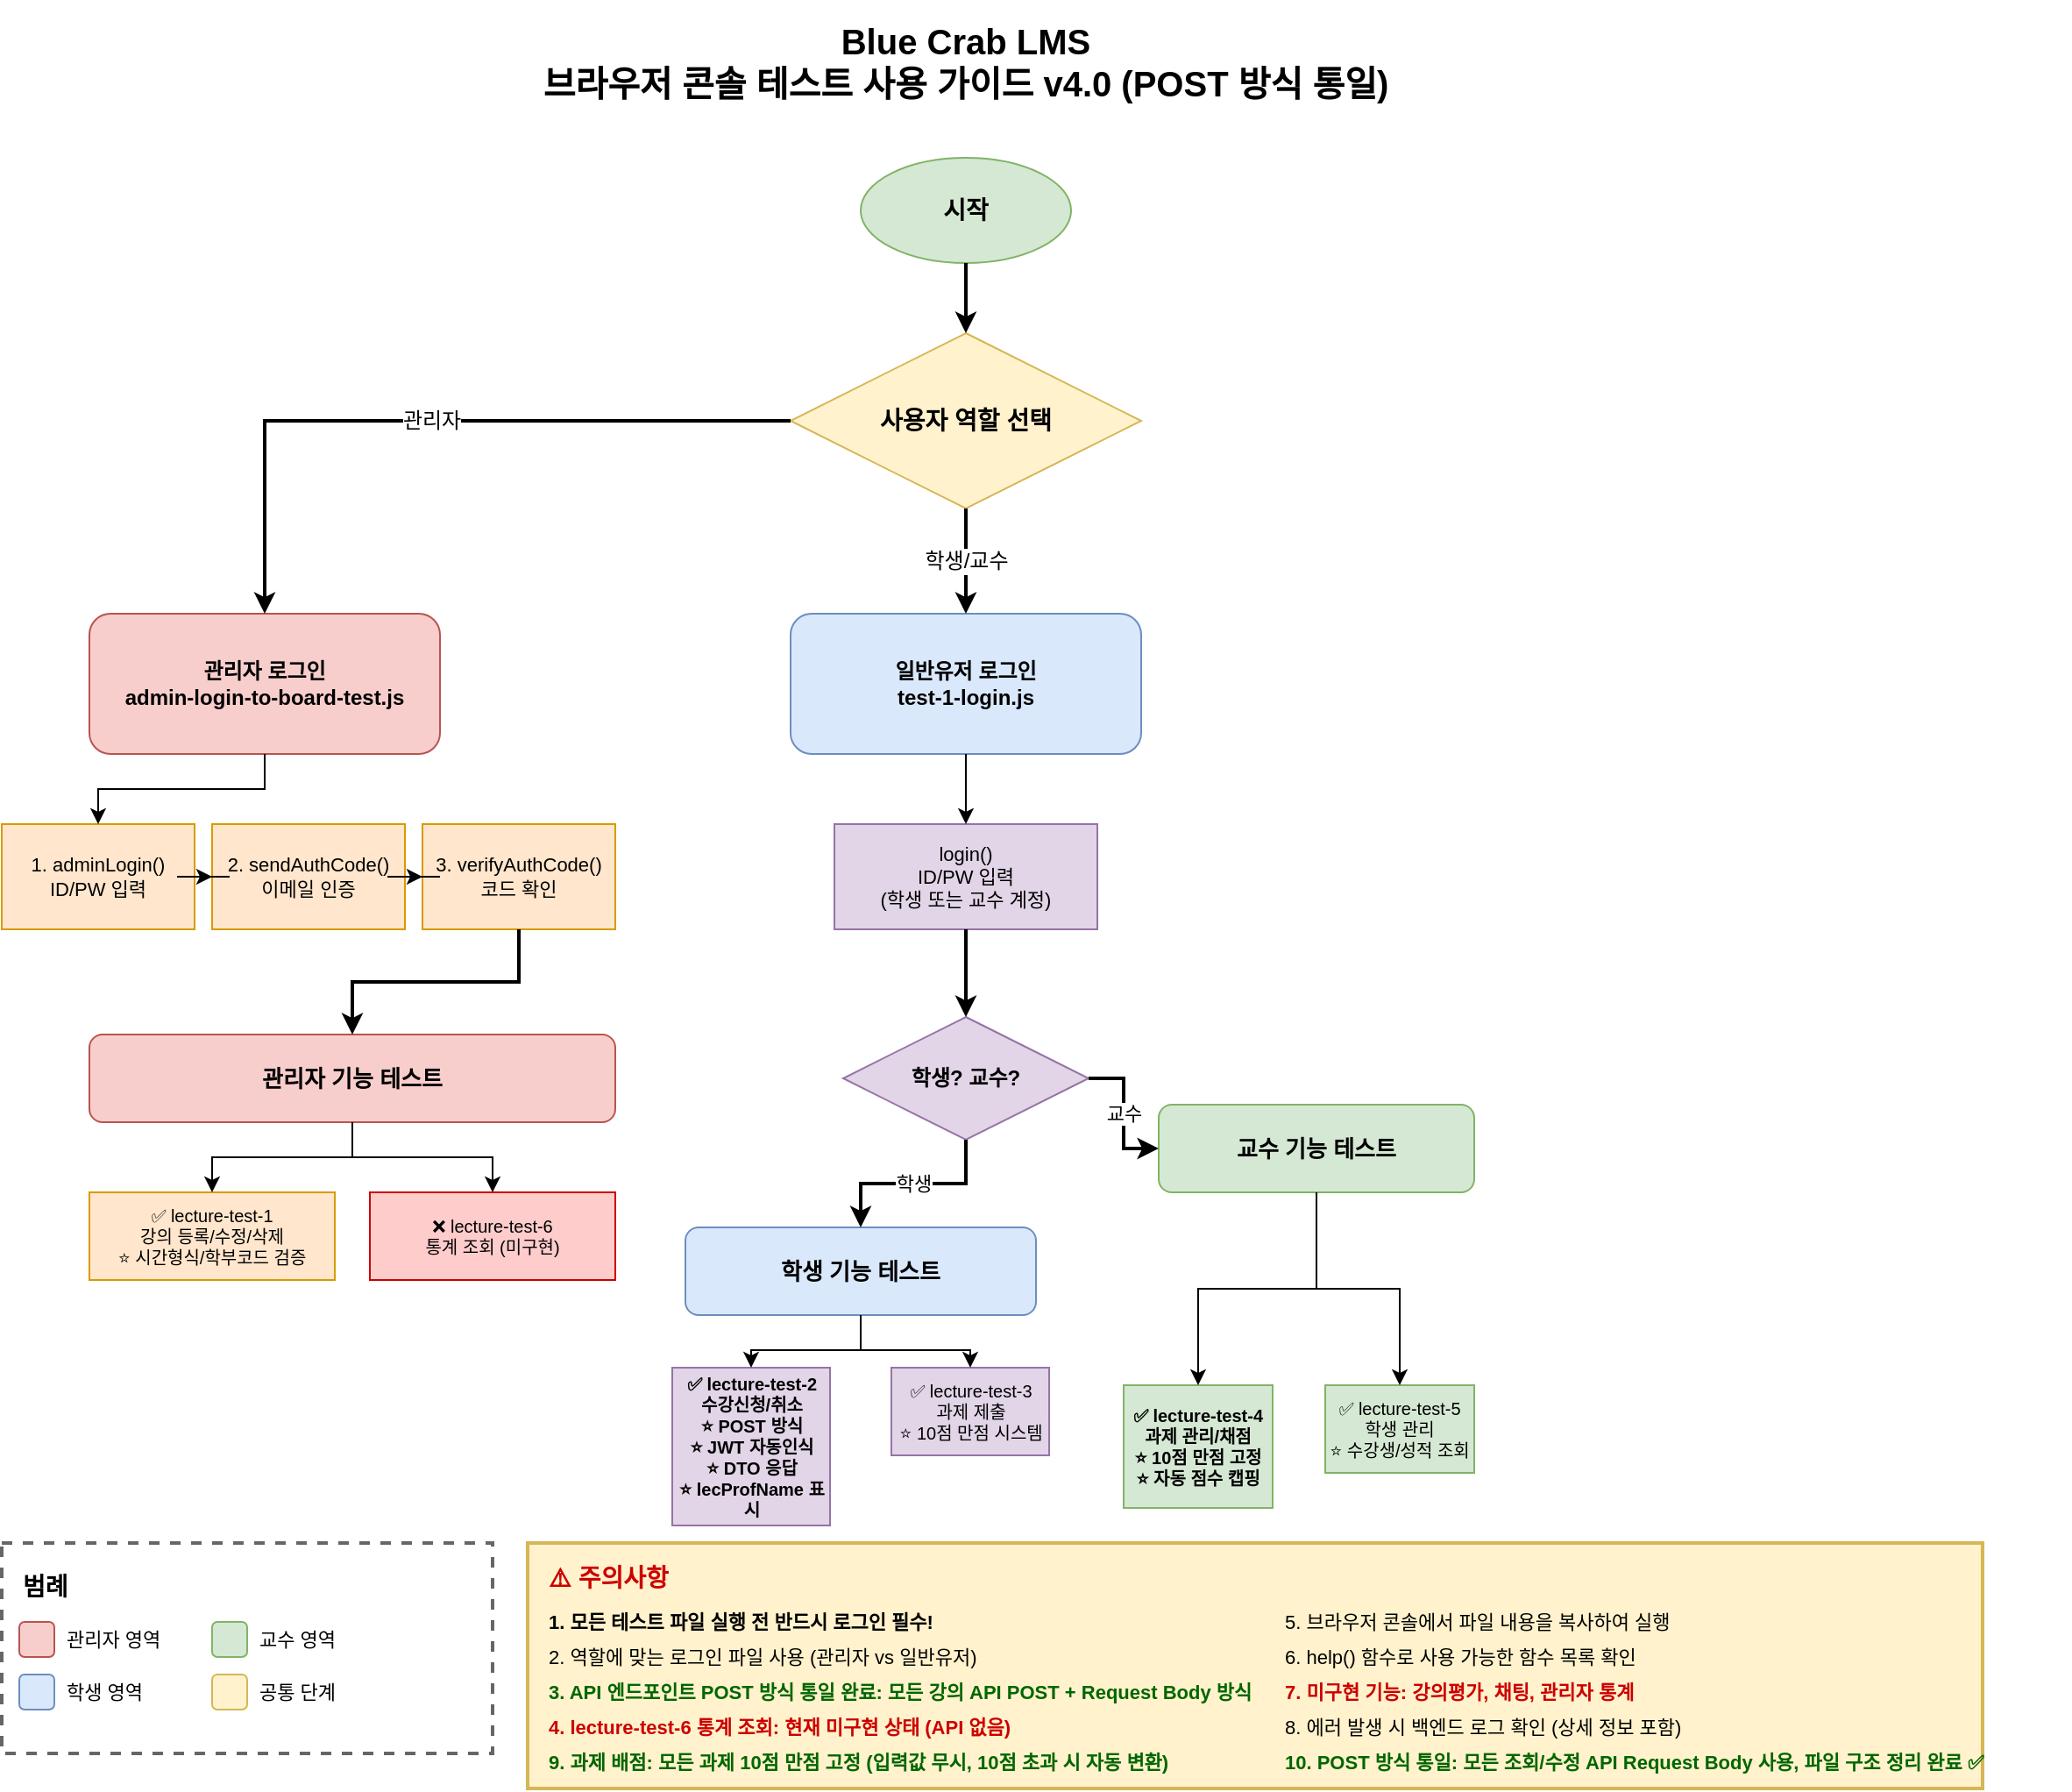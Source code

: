 <mxfile version="28.2.7">
  <diagram name="브라우저 콘솔 테스트 사용 흐름도" id="flow-diagram">
    <mxGraphModel dx="1426" dy="777" grid="1" gridSize="10" guides="1" tooltips="1" connect="1" arrows="1" fold="1" page="1" pageScale="1" pageWidth="1169" pageHeight="827" background="light-dark(#FFFFFF,#FFFFFF)" math="0" shadow="0">
      <root>
        <mxCell id="0" />
        <mxCell id="1" parent="0" />
        <mxCell id="title" value="Blue Crab LMS&#xa;브라우저 콘솔 테스트 사용 가이드 v4.0 (POST 방식 통일)" style="text;html=1;strokeColor=none;fillColor=default;align=center;verticalAlign=middle;whiteSpace=wrap;rounded=0;fontSize=20;fontStyle=1" parent="1" vertex="1">
          <mxGeometry x="250" y="10" width="660" height="70" as="geometry" />
        </mxCell>
        <mxCell id="start" value="시작" style="ellipse;whiteSpace=wrap;html=1;fillColor=#d5e8d4;strokeColor=#82b366;fontSize=14;fontStyle=1" parent="1" vertex="1">
          <mxGeometry x="520" y="100" width="120" height="60" as="geometry" />
        </mxCell>
        <mxCell id="role-select" value="사용자 역할 선택" style="rhombus;whiteSpace=wrap;html=1;fillColor=#fff2cc;strokeColor=#d6b656;fontSize=14;fontStyle=1" parent="1" vertex="1">
          <mxGeometry x="480" y="200" width="200" height="100" as="geometry" />
        </mxCell>
        <mxCell id="arrow1" value="" style="edgeStyle=orthogonalEdgeStyle;rounded=0;orthogonalLoop=1;jettySize=auto;html=1;strokeWidth=2;strokeColor=light-dark(#000000,#000000);" parent="1" source="start" target="role-select" edge="1">
          <mxGeometry relative="1" as="geometry" />
        </mxCell>
        <mxCell id="admin-login" value="관리자 로그인&#xa;admin-login-to-board-test.js" style="rounded=1;whiteSpace=wrap;html=1;fillColor=#f8cecc;strokeColor=#b85450;fontSize=12;fontStyle=1" parent="1" vertex="1">
          <mxGeometry x="80" y="360" width="200" height="80" as="geometry" />
        </mxCell>
        <mxCell id="arrow-admin" value="관리자" style="edgeStyle=orthogonalEdgeStyle;rounded=0;orthogonalLoop=1;jettySize=auto;html=1;strokeWidth=2;fontSize=12;strokeColor=light-dark(#000000,#000000);" parent="1" source="role-select" target="admin-login" edge="1">
          <mxGeometry relative="1" as="geometry" />
        </mxCell>
        <mxCell id="user-login" value="일반유저 로그인&#xa;test-1-login.js" style="rounded=1;whiteSpace=wrap;html=1;fillColor=#dae8fc;strokeColor=#6c8ebf;fontSize=12;fontStyle=1" parent="1" vertex="1">
          <mxGeometry x="480" y="360" width="200" height="80" as="geometry" />
        </mxCell>
        <mxCell id="arrow-student" value="학생/교수" style="edgeStyle=orthogonalEdgeStyle;rounded=0;orthogonalLoop=1;jettySize=auto;html=1;strokeWidth=2;fontSize=12;strokeColor=light-dark(#000000,#000000);" parent="1" source="role-select" target="user-login" edge="1">
          <mxGeometry relative="1" as="geometry" />
        </mxCell>
        <mxCell id="admin-step1" value="1. adminLogin()&#xa;ID/PW 입력" style="rounded=0;whiteSpace=wrap;html=1;fillColor=#ffe6cc;strokeColor=#d79b00;fontSize=11" parent="1" vertex="1">
          <mxGeometry x="30" y="480" width="110" height="60" as="geometry" />
        </mxCell>
        <mxCell id="admin-step2" value="2. sendAuthCode()&#xa;이메일 인증" style="rounded=0;whiteSpace=wrap;html=1;fillColor=#ffe6cc;strokeColor=#d79b00;fontSize=11" parent="1" vertex="1">
          <mxGeometry x="150" y="480" width="110" height="60" as="geometry" />
        </mxCell>
        <mxCell id="admin-step3" value="3. verifyAuthCode()&#xa;코드 확인" style="rounded=0;whiteSpace=wrap;html=1;fillColor=#ffe6cc;strokeColor=#d79b00;fontSize=11" parent="1" vertex="1">
          <mxGeometry x="270" y="480" width="110" height="60" as="geometry" />
        </mxCell>
        <mxCell id="arrow-admin-step1" value="" style="edgeStyle=orthogonalEdgeStyle;rounded=0;orthogonalLoop=1;jettySize=auto;html=1;strokeWidth=1;strokeColor=light-dark(#000000,#000000);" parent="1" source="admin-login" target="admin-step1" edge="1">
          <mxGeometry relative="1" as="geometry" />
        </mxCell>
        <mxCell id="arrow-admin-step2" value="" style="edgeStyle=orthogonalEdgeStyle;rounded=0;orthogonalLoop=1;jettySize=auto;html=1;strokeWidth=1;strokeColor=light-dark(#000000,#000000);" parent="1" source="admin-step1" target="admin-step2" edge="1">
          <mxGeometry relative="1" as="geometry" />
        </mxCell>
        <mxCell id="arrow-admin-step3" value="" style="edgeStyle=orthogonalEdgeStyle;rounded=0;orthogonalLoop=1;jettySize=auto;html=1;strokeWidth=1;strokeColor=light-dark(#000000,#000000);" parent="1" source="admin-step2" target="admin-step3" edge="1">
          <mxGeometry relative="1" as="geometry" />
        </mxCell>
        <mxCell id="user-step" value="login()&#xa;ID/PW 입력&#xa;(학생 또는 교수 계정)" style="rounded=0;whiteSpace=wrap;html=1;fillColor=#e1d5e7;strokeColor=#9673a6;fontSize=11" parent="1" vertex="1">
          <mxGeometry x="505" y="480" width="150" height="60" as="geometry" />
        </mxCell>
        <mxCell id="arrow-user-step" value="" style="edgeStyle=orthogonalEdgeStyle;rounded=0;orthogonalLoop=1;jettySize=auto;html=1;strokeWidth=1;strokeColor=light-dark(#000000,#000000);" parent="1" source="user-login" target="user-step" edge="1">
          <mxGeometry relative="1" as="geometry" />
        </mxCell>
        <mxCell id="admin-features" value="관리자 기능 테스트" style="rounded=1;whiteSpace=wrap;html=1;fillColor=#f8cecc;strokeColor=#b85450;fontSize=13;fontStyle=1" parent="1" vertex="1">
          <mxGeometry x="80" y="600" width="300" height="50" as="geometry" />
        </mxCell>
        <mxCell id="arrow-admin-features" value="" style="edgeStyle=orthogonalEdgeStyle;rounded=0;orthogonalLoop=1;jettySize=auto;html=1;strokeWidth=2;strokeColor=light-dark(#000000,#000000);" parent="1" source="admin-step3" target="admin-features" edge="1">
          <mxGeometry relative="1" as="geometry" />
        </mxCell>
        <mxCell id="admin-test1" value="✅ lecture-test-1&#xa;강의 등록/수정/삭제&#xa;⭐ 시간형식/학부코드 검증" style="rounded=0;whiteSpace=wrap;html=1;fillColor=#ffe6cc;strokeColor=#d79b00;fontSize=10" parent="1" vertex="1">
          <mxGeometry x="80" y="690" width="140" height="50" as="geometry" />
        </mxCell>
        <mxCell id="admin-test6" value="❌ lecture-test-6&#xa;통계 조회 (미구현)" style="rounded=0;whiteSpace=wrap;html=1;fillColor=#ffcccc;strokeColor=#cc0000;fontSize=10" parent="1" vertex="1">
          <mxGeometry x="240" y="690" width="140" height="50" as="geometry" />
        </mxCell>
        <mxCell id="arrow-admin-test1" value="" style="edgeStyle=orthogonalEdgeStyle;rounded=0;orthogonalLoop=1;jettySize=auto;html=1;strokeWidth=1;strokeColor=light-dark(#000000,#000000);" parent="1" source="admin-features" target="admin-test1" edge="1">
          <mxGeometry relative="1" as="geometry" />
        </mxCell>
        <mxCell id="arrow-admin-test6" value="" style="edgeStyle=orthogonalEdgeStyle;rounded=0;orthogonalLoop=1;jettySize=auto;html=1;strokeWidth=1;strokeColor=light-dark(#000000,#000000);" parent="1" source="admin-features" target="admin-test6" edge="1">
          <mxGeometry relative="1" as="geometry" />
        </mxCell>
        <mxCell id="user-role-select" value="학생? 교수?" style="rhombus;whiteSpace=wrap;html=1;fillColor=#e1d5e7;strokeColor=#9673a6;fontSize=12;fontStyle=1" parent="1" vertex="1">
          <mxGeometry x="510" y="590" width="140" height="70" as="geometry" />
        </mxCell>
        <mxCell id="arrow-user-role" value="" style="edgeStyle=orthogonalEdgeStyle;rounded=0;orthogonalLoop=1;jettySize=auto;html=1;strokeWidth=2;strokeColor=light-dark(#000000,#000000);" parent="1" source="user-step" target="user-role-select" edge="1">
          <mxGeometry relative="1" as="geometry" />
        </mxCell>
        <mxCell id="student-features" value="학생 기능 테스트" style="rounded=1;whiteSpace=wrap;html=1;fillColor=#dae8fc;strokeColor=#6c8ebf;fontSize=13;fontStyle=1" parent="1" vertex="1">
          <mxGeometry x="420" y="710" width="200" height="50" as="geometry" />
        </mxCell>
        <mxCell id="arrow-student-features" value="학생" style="edgeStyle=orthogonalEdgeStyle;rounded=0;orthogonalLoop=1;jettySize=auto;html=1;strokeWidth=2;fontSize=11;strokeColor=light-dark(#000000,#000000);" parent="1" source="user-role-select" target="student-features" edge="1">
          <mxGeometry relative="1" as="geometry" />
        </mxCell>
        <mxCell id="student-test2" value="✅ lecture-test-2&#xa;수강신청/취소&#xa;⭐ POST 방식&#xa;⭐ JWT 자동인식&#xa;⭐ DTO 응답&#xa;⭐ lecProfName 표시" style="rounded=0;whiteSpace=wrap;html=1;fillColor=#e1d5e7;strokeColor=#9673a6;fontSize=10;fontStyle=1" parent="1" vertex="1">
          <mxGeometry x="412.5" y="790" width="90" height="90" as="geometry" />
        </mxCell>
        <mxCell id="student-test3" value="✅ lecture-test-3&#xa;과제 제출&#xa;⭐ 10점 만점 시스템" style="rounded=0;whiteSpace=wrap;html=1;fillColor=#e1d5e7;strokeColor=#9673a6;fontSize=10" parent="1" vertex="1">
          <mxGeometry x="537.5" y="790" width="90" height="50" as="geometry" />
        </mxCell>
        <mxCell id="arrow-student-test2" value="" style="edgeStyle=orthogonalEdgeStyle;rounded=0;orthogonalLoop=1;jettySize=auto;html=1;strokeWidth=1;strokeColor=light-dark(#000000,#000000);" parent="1" source="student-features" target="student-test2" edge="1">
          <mxGeometry relative="1" as="geometry" />
        </mxCell>
        <mxCell id="arrow-student-test3" value="" style="edgeStyle=orthogonalEdgeStyle;rounded=0;orthogonalLoop=1;jettySize=auto;html=1;strokeWidth=1;strokeColor=light-dark(#000000,#000000);" parent="1" source="student-features" target="student-test3" edge="1">
          <mxGeometry relative="1" as="geometry" />
        </mxCell>
        <mxCell id="prof-features" value="교수 기능 테스트" style="rounded=1;whiteSpace=wrap;html=1;fillColor=#d5e8d4;strokeColor=#82b366;fontSize=13;fontStyle=1" parent="1" vertex="1">
          <mxGeometry x="690" y="640" width="180" height="50" as="geometry" />
        </mxCell>
        <mxCell id="arrow-prof-features" value="교수" style="edgeStyle=orthogonalEdgeStyle;rounded=0;orthogonalLoop=1;jettySize=auto;html=1;strokeWidth=2;fontSize=11;strokeColor=light-dark(#000000,#000000);" parent="1" source="user-role-select" target="prof-features" edge="1">
          <mxGeometry relative="1" as="geometry" />
        </mxCell>
        <mxCell id="prof-test4" value="✅ lecture-test-4&#xa;과제 관리/채점&#xa;⭐ 10점 만점 고정&#xa;⭐ 자동 점수 캡핑" style="rounded=0;whiteSpace=wrap;html=1;fillColor=#d5e8d4;strokeColor=#82b366;fontSize=10;fontStyle=1" parent="1" vertex="1">
          <mxGeometry x="670" y="800" width="85" height="70" as="geometry" />
        </mxCell>
        <mxCell id="prof-test5" value="✅ lecture-test-5&#xa;학생 관리&#xa;⭐ 수강생/성적 조회" style="rounded=0;whiteSpace=wrap;html=1;fillColor=#d5e8d4;strokeColor=#82b366;fontSize=10" parent="1" vertex="1">
          <mxGeometry x="785" y="800" width="85" height="50" as="geometry" />
        </mxCell>
        <mxCell id="arrow-prof-test4" value="" style="edgeStyle=orthogonalEdgeStyle;rounded=0;orthogonalLoop=1;jettySize=auto;html=1;strokeWidth=1;strokeColor=light-dark(#000000,#000000);" parent="1" source="prof-features" target="prof-test4" edge="1">
          <mxGeometry relative="1" as="geometry" />
        </mxCell>
        <mxCell id="arrow-prof-test5" value="" style="edgeStyle=orthogonalEdgeStyle;rounded=0;orthogonalLoop=1;jettySize=auto;html=1;strokeWidth=1;strokeColor=light-dark(#000000,#000000);" parent="1" source="prof-features" target="prof-test5" edge="1">
          <mxGeometry relative="1" as="geometry" />
        </mxCell>
        <mxCell id="legend-box" value="" style="rounded=0;whiteSpace=wrap;html=1;fillColor=light-dark(#FFFFFF,#555555);strokeColor=#666666;strokeWidth=2;dashed=1;fontColor=light-dark(#000000,#000000);labelBackgroundColor=none;" parent="1" vertex="1">
          <mxGeometry x="30" y="890" width="280" height="120" as="geometry" />
        </mxCell>
        <mxCell id="legend-title" value="범례" style="text;html=1;strokeColor=none;fillColor=none;align=left;verticalAlign=middle;whiteSpace=wrap;rounded=0;fontSize=14;fontStyle=1" parent="1" vertex="1">
          <mxGeometry x="40" y="900" width="60" height="30" as="geometry" />
        </mxCell>
        <mxCell id="legend-admin" value="" style="rounded=1;whiteSpace=wrap;html=1;fillColor=#f8cecc;strokeColor=#b85450;" parent="1" vertex="1">
          <mxGeometry x="40" y="935" width="20" height="20" as="geometry" />
        </mxCell>
        <mxCell id="legend-admin-text" value="관리자 영역" style="text;html=1;strokeColor=none;fillColor=none;align=left;verticalAlign=middle;whiteSpace=wrap;rounded=0;fontSize=11" parent="1" vertex="1">
          <mxGeometry x="65" y="932" width="80" height="26" as="geometry" />
        </mxCell>
        <mxCell id="legend-student" value="" style="rounded=1;whiteSpace=wrap;html=1;fillColor=#dae8fc;strokeColor=#6c8ebf;" parent="1" vertex="1">
          <mxGeometry x="40" y="965" width="20" height="20" as="geometry" />
        </mxCell>
        <mxCell id="legend-student-text" value="학생 영역" style="text;html=1;strokeColor=none;fillColor=none;align=left;verticalAlign=middle;whiteSpace=wrap;rounded=0;fontSize=11" parent="1" vertex="1">
          <mxGeometry x="65" y="962" width="80" height="26" as="geometry" />
        </mxCell>
        <mxCell id="legend-prof" value="" style="rounded=1;whiteSpace=wrap;html=1;fillColor=#d5e8d4;strokeColor=#82b366;" parent="1" vertex="1">
          <mxGeometry x="150" y="935" width="20" height="20" as="geometry" />
        </mxCell>
        <mxCell id="legend-prof-text" value="교수 영역" style="text;html=1;align=left;verticalAlign=middle;whiteSpace=wrap;rounded=0;fontSize=11" parent="1" vertex="1">
          <mxGeometry x="175" y="932" width="80" height="26" as="geometry" />
        </mxCell>
        <mxCell id="legend-common" value="" style="rounded=1;whiteSpace=wrap;html=1;fillColor=#fff2cc;strokeColor=#d6b656;" parent="1" vertex="1">
          <mxGeometry x="150" y="965" width="20" height="20" as="geometry" />
        </mxCell>
        <mxCell id="legend-common-text" value="공통 단계" style="text;html=1;strokeColor=none;fillColor=none;align=left;verticalAlign=middle;whiteSpace=wrap;rounded=0;fontSize=11" parent="1" vertex="1">
          <mxGeometry x="175" y="962" width="80" height="26" as="geometry" />
        </mxCell>
        <mxCell id="notice-box" value="" style="rounded=0;whiteSpace=wrap;html=1;fillColor=#fff2cc;strokeColor=#d6b656;strokeWidth=2" parent="1" vertex="1">
          <mxGeometry x="330" y="890" width="830" height="140" as="geometry" />
        </mxCell>
        <mxCell id="notice-title" value="⚠️ 주의사항" style="text;html=1;strokeColor=none;fillColor=none;align=left;verticalAlign=middle;whiteSpace=wrap;rounded=0;fontSize=14;fontStyle=1;fontColor=#CC0000" parent="1" vertex="1">
          <mxGeometry x="340" y="895" width="120" height="30" as="geometry" />
        </mxCell>
        <mxCell id="notice-1" value="1. 모든 테스트 파일 실행 전 반드시 로그인 필수!" style="text;html=1;strokeColor=none;fillColor=none;align=left;verticalAlign=middle;whiteSpace=wrap;rounded=0;fontSize=11;fontStyle=1" parent="1" vertex="1">
          <mxGeometry x="340" y="925" width="350" height="20" as="geometry" />
        </mxCell>
        <mxCell id="notice-2" value="2. 역할에 맞는 로그인 파일 사용 (관리자 vs 일반유저)" style="text;html=1;strokeColor=none;fillColor=none;align=left;verticalAlign=middle;whiteSpace=wrap;rounded=0;fontSize=11" parent="1" vertex="1">
          <mxGeometry x="340" y="945" width="400" height="20" as="geometry" />
        </mxCell>
        <mxCell id="notice-3" value="3. API 엔드포인트 POST 방식 통일 완료: 모든 강의 API POST + Request Body 방식" style="text;html=1;strokeColor=none;fillColor=none;align=left;verticalAlign=middle;whiteSpace=wrap;rounded=0;fontSize=11;fontStyle=1;fontColor=#006600" parent="1" vertex="1">
          <mxGeometry x="340" y="965" width="450" height="20" as="geometry" />
        </mxCell>
        <mxCell id="notice-4" value="4. lecture-test-6 통계 조회: 현재 미구현 상태 (API 없음)" style="text;html=1;strokeColor=none;fillColor=none;align=left;verticalAlign=middle;whiteSpace=wrap;rounded=0;fontSize=11;fontColor=#cc0000;fontStyle=1" parent="1" vertex="1">
          <mxGeometry x="340" y="985" width="450" height="20" as="geometry" />
        </mxCell>
        <mxCell id="notice-5" value="5. 브라우저 콘솔에서 파일 내용을 복사하여 실행" style="text;html=1;strokeColor=none;fillColor=none;align=left;verticalAlign=middle;whiteSpace=wrap;rounded=0;fontSize=11" parent="1" vertex="1">
          <mxGeometry x="760" y="925" width="330" height="20" as="geometry" />
        </mxCell>
        <mxCell id="notice-6" value="6. help() 함수로 사용 가능한 함수 목록 확인" style="text;html=1;strokeColor=none;fillColor=none;align=left;verticalAlign=middle;whiteSpace=wrap;rounded=0;fontSize=11" parent="1" vertex="1">
          <mxGeometry x="760" y="945" width="330" height="20" as="geometry" />
        </mxCell>
        <mxCell id="notice-7" value="7. 미구현 기능: 강의평가, 채팅, 관리자 통계" style="text;html=1;strokeColor=none;fillColor=none;align=left;verticalAlign=middle;whiteSpace=wrap;rounded=0;fontSize=11;fontColor=#cc0000;fontStyle=1" parent="1" vertex="1">
          <mxGeometry x="760" y="965" width="340" height="20" as="geometry" />
        </mxCell>
        <mxCell id="notice-8" value="8. 에러 발생 시 백엔드 로그 확인 (상세 정보 포함)" style="text;html=1;strokeColor=none;fillColor=none;align=left;verticalAlign=middle;whiteSpace=wrap;rounded=0;fontSize=11" parent="1" vertex="1">
          <mxGeometry x="760" y="985" width="340" height="20" as="geometry" />
        </mxCell>
        <mxCell id="notice-9" value="9. 과제 배점: 모든 과제 10점 만점 고정 (입력값 무시, 10점 초과 시 자동 변환)" style="text;html=1;strokeColor=none;fillColor=none;align=left;verticalAlign=middle;whiteSpace=wrap;rounded=0;fontSize=11;fontColor=#006600;fontStyle=1" parent="1" vertex="1">
          <mxGeometry x="340" y="1005" width="550" height="20" as="geometry" />
        </mxCell>
        <mxCell id="notice-10" value="10. POST 방식 통일: 모든 조회/수정 API Request Body 사용, 파일 구조 정리 완료 ✅" style="text;html=1;strokeColor=none;fillColor=none;align=left;verticalAlign=middle;whiteSpace=wrap;rounded=0;fontSize=11;fontColor=#006600;fontStyle=1" parent="1" vertex="1">
          <mxGeometry x="760" y="1005" width="450" height="20" as="geometry" />
        </mxCell>
      </root>
    </mxGraphModel>
  </diagram>
</mxfile>
